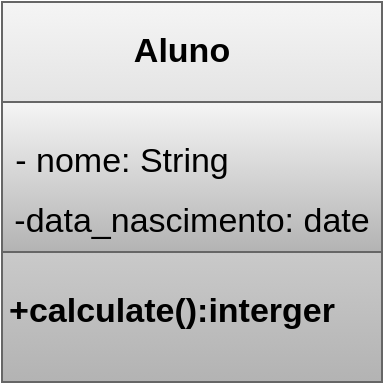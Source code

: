 <mxfile>
    <diagram id="pRV_BDsIOo0VS5SzgELA" name="Página-1">
        <mxGraphModel dx="575" dy="472" grid="1" gridSize="10" guides="1" tooltips="1" connect="1" arrows="1" fold="1" page="1" pageScale="1" pageWidth="827" pageHeight="1169" math="0" shadow="0">
            <root>
                <mxCell id="0"/>
                <mxCell id="1" parent="0"/>
                <mxCell id="23" value="" style="whiteSpace=wrap;html=1;aspect=fixed;labelBackgroundColor=#000000;fillColor=#f5f5f5;gradientColor=#b3b3b3;strokeColor=#666666;" vertex="1" parent="1">
                    <mxGeometry x="30" y="220" width="190" height="190" as="geometry"/>
                </mxCell>
                <mxCell id="25" value="" style="rounded=0;whiteSpace=wrap;html=1;labelBackgroundColor=#000000;fillColor=#f5f5f5;gradientColor=#b3b3b3;strokeColor=#666666;" vertex="1" parent="1">
                    <mxGeometry x="30" y="270" width="190" height="75" as="geometry"/>
                </mxCell>
                <mxCell id="35" value="" style="edgeStyle=none;html=1;fontSize=17;fontColor=#000000;" edge="1" parent="1" target="25">
                    <mxGeometry relative="1" as="geometry">
                        <mxPoint x="125" y="270" as="sourcePoint"/>
                    </mxGeometry>
                </mxCell>
                <mxCell id="33" value="- nome: String" style="text;strokeColor=none;align=center;fillColor=none;verticalAlign=middle;rounded=0;labelBackgroundColor=none;strokeWidth=1;fontSize=17;fontColor=#000000;fontStyle=0;labelPosition=center;verticalLabelPosition=middle;" vertex="1" parent="1">
                    <mxGeometry x="30" y="280" width="120" height="35" as="geometry"/>
                </mxCell>
                <mxCell id="34" value="-data_nascimento: date" style="text;align=center;verticalAlign=middle;rounded=0;labelBackgroundColor=none;strokeWidth=1;fontSize=17;fontStyle=0;fontColor=#000000;" vertex="1" parent="1">
                    <mxGeometry x="35" y="315" width="180" height="25" as="geometry"/>
                </mxCell>
                <mxCell id="42" value="&lt;b&gt;+calculate():interger&lt;/b&gt;" style="text;strokeColor=none;align=center;fillColor=none;html=1;verticalAlign=middle;whiteSpace=wrap;rounded=0;labelBackgroundColor=none;strokeWidth=1;fontSize=17;fontColor=#000000;" vertex="1" parent="1">
                    <mxGeometry x="40" y="360" width="150" height="30" as="geometry"/>
                </mxCell>
                <mxCell id="43" value="&lt;b&gt;Aluno&lt;/b&gt;" style="text;strokeColor=none;align=center;fillColor=none;html=1;verticalAlign=middle;whiteSpace=wrap;rounded=0;labelBackgroundColor=none;strokeWidth=1;fontSize=17;fontColor=#000000;" vertex="1" parent="1">
                    <mxGeometry x="90" y="230" width="60" height="30" as="geometry"/>
                </mxCell>
            </root>
        </mxGraphModel>
    </diagram>
</mxfile>
